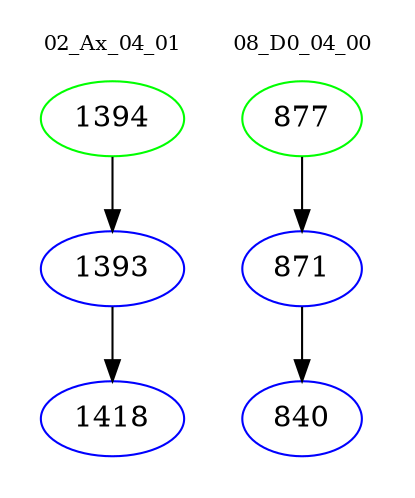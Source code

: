 digraph{
subgraph cluster_0 {
color = white
label = "02_Ax_04_01";
fontsize=10;
T0_1394 [label="1394", color="green"]
T0_1394 -> T0_1393 [color="black"]
T0_1393 [label="1393", color="blue"]
T0_1393 -> T0_1418 [color="black"]
T0_1418 [label="1418", color="blue"]
}
subgraph cluster_1 {
color = white
label = "08_D0_04_00";
fontsize=10;
T1_877 [label="877", color="green"]
T1_877 -> T1_871 [color="black"]
T1_871 [label="871", color="blue"]
T1_871 -> T1_840 [color="black"]
T1_840 [label="840", color="blue"]
}
}
